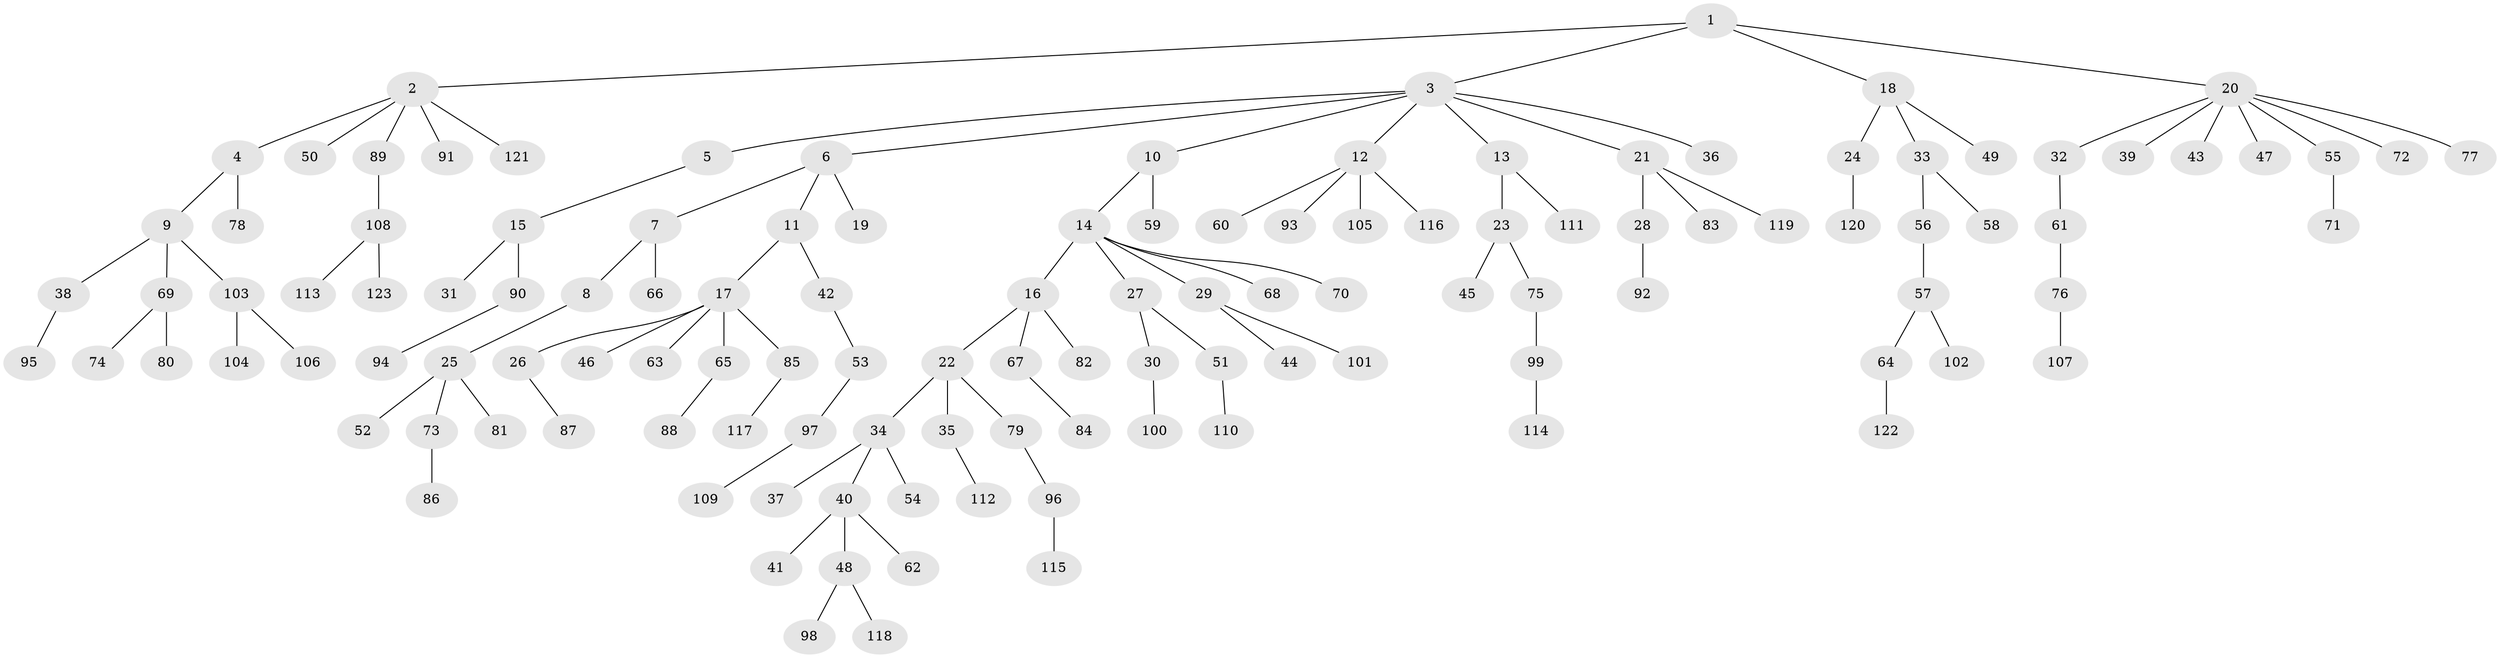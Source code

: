 // coarse degree distribution, {6: 0.012048192771084338, 5: 0.03614457831325301, 8: 0.012048192771084338, 2: 0.2289156626506024, 4: 0.04819277108433735, 7: 0.024096385542168676, 3: 0.08433734939759036, 1: 0.5542168674698795}
// Generated by graph-tools (version 1.1) at 2025/24/03/03/25 07:24:06]
// undirected, 123 vertices, 122 edges
graph export_dot {
graph [start="1"]
  node [color=gray90,style=filled];
  1;
  2;
  3;
  4;
  5;
  6;
  7;
  8;
  9;
  10;
  11;
  12;
  13;
  14;
  15;
  16;
  17;
  18;
  19;
  20;
  21;
  22;
  23;
  24;
  25;
  26;
  27;
  28;
  29;
  30;
  31;
  32;
  33;
  34;
  35;
  36;
  37;
  38;
  39;
  40;
  41;
  42;
  43;
  44;
  45;
  46;
  47;
  48;
  49;
  50;
  51;
  52;
  53;
  54;
  55;
  56;
  57;
  58;
  59;
  60;
  61;
  62;
  63;
  64;
  65;
  66;
  67;
  68;
  69;
  70;
  71;
  72;
  73;
  74;
  75;
  76;
  77;
  78;
  79;
  80;
  81;
  82;
  83;
  84;
  85;
  86;
  87;
  88;
  89;
  90;
  91;
  92;
  93;
  94;
  95;
  96;
  97;
  98;
  99;
  100;
  101;
  102;
  103;
  104;
  105;
  106;
  107;
  108;
  109;
  110;
  111;
  112;
  113;
  114;
  115;
  116;
  117;
  118;
  119;
  120;
  121;
  122;
  123;
  1 -- 2;
  1 -- 3;
  1 -- 18;
  1 -- 20;
  2 -- 4;
  2 -- 50;
  2 -- 89;
  2 -- 91;
  2 -- 121;
  3 -- 5;
  3 -- 6;
  3 -- 10;
  3 -- 12;
  3 -- 13;
  3 -- 21;
  3 -- 36;
  4 -- 9;
  4 -- 78;
  5 -- 15;
  6 -- 7;
  6 -- 11;
  6 -- 19;
  7 -- 8;
  7 -- 66;
  8 -- 25;
  9 -- 38;
  9 -- 69;
  9 -- 103;
  10 -- 14;
  10 -- 59;
  11 -- 17;
  11 -- 42;
  12 -- 60;
  12 -- 93;
  12 -- 105;
  12 -- 116;
  13 -- 23;
  13 -- 111;
  14 -- 16;
  14 -- 27;
  14 -- 29;
  14 -- 68;
  14 -- 70;
  15 -- 31;
  15 -- 90;
  16 -- 22;
  16 -- 67;
  16 -- 82;
  17 -- 26;
  17 -- 46;
  17 -- 63;
  17 -- 65;
  17 -- 85;
  18 -- 24;
  18 -- 33;
  18 -- 49;
  20 -- 32;
  20 -- 39;
  20 -- 43;
  20 -- 47;
  20 -- 55;
  20 -- 72;
  20 -- 77;
  21 -- 28;
  21 -- 83;
  21 -- 119;
  22 -- 34;
  22 -- 35;
  22 -- 79;
  23 -- 45;
  23 -- 75;
  24 -- 120;
  25 -- 52;
  25 -- 73;
  25 -- 81;
  26 -- 87;
  27 -- 30;
  27 -- 51;
  28 -- 92;
  29 -- 44;
  29 -- 101;
  30 -- 100;
  32 -- 61;
  33 -- 56;
  33 -- 58;
  34 -- 37;
  34 -- 40;
  34 -- 54;
  35 -- 112;
  38 -- 95;
  40 -- 41;
  40 -- 48;
  40 -- 62;
  42 -- 53;
  48 -- 98;
  48 -- 118;
  51 -- 110;
  53 -- 97;
  55 -- 71;
  56 -- 57;
  57 -- 64;
  57 -- 102;
  61 -- 76;
  64 -- 122;
  65 -- 88;
  67 -- 84;
  69 -- 74;
  69 -- 80;
  73 -- 86;
  75 -- 99;
  76 -- 107;
  79 -- 96;
  85 -- 117;
  89 -- 108;
  90 -- 94;
  96 -- 115;
  97 -- 109;
  99 -- 114;
  103 -- 104;
  103 -- 106;
  108 -- 113;
  108 -- 123;
}
